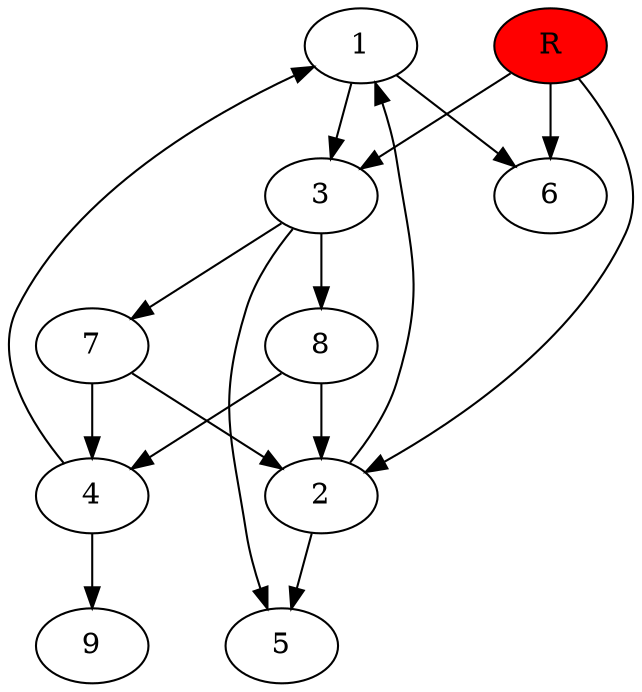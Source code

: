 digraph prb16620 {
	1
	2
	3
	4
	5
	6
	7
	8
	R [fillcolor="#ff0000" style=filled]
	1 -> 3
	1 -> 6
	2 -> 1
	2 -> 5
	3 -> 5
	3 -> 7
	3 -> 8
	4 -> 1
	4 -> 9
	7 -> 2
	7 -> 4
	8 -> 2
	8 -> 4
	R -> 2
	R -> 3
	R -> 6
}
